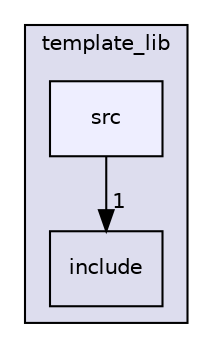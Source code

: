 digraph "src" {
  compound=true
  node [ fontsize="10", fontname="Helvetica"];
  edge [ labelfontsize="10", labelfontname="Helvetica"];
  subgraph clusterdir_a5745aafa10c802b8ba34451abcd9074 {
    graph [ bgcolor="#ddddee", pencolor="black", label="template_lib" fontname="Helvetica", fontsize="10", URL="dir_a5745aafa10c802b8ba34451abcd9074.html"]
  dir_3e63559d156338b3f05a84cbbd76cff5 [shape=box label="include" URL="dir_3e63559d156338b3f05a84cbbd76cff5.html"];
  dir_0a40458ba652aaa121bab68652487793 [shape=box, label="src", style="filled", fillcolor="#eeeeff", pencolor="black", URL="dir_0a40458ba652aaa121bab68652487793.html"];
  }
  dir_0a40458ba652aaa121bab68652487793->dir_3e63559d156338b3f05a84cbbd76cff5 [headlabel="1", labeldistance=1.5 headhref="dir_000001_000002.html"];
}
